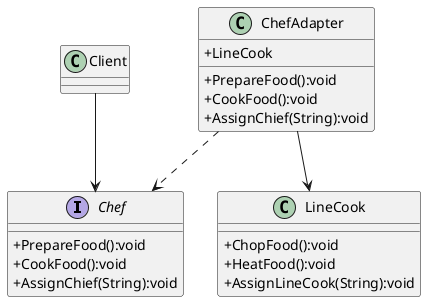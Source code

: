 @startuml
skinparam classAttributeIconSize 0

interface Chef{
    + PrepareFood():void
    + CookFood():void
    + AssignChief(String):void
}

class ChefAdapter{
    + LineCook
    + PrepareFood():void
    + CookFood():void
    + AssignChief(String):void
}

class LineCook{
    + ChopFood():void
    + HeatFood():void
    + AssignLineCook(String):void
}

Client --> Chef
ChefAdapter ..> Chef
ChefAdapter -->LineCook

@enduml
